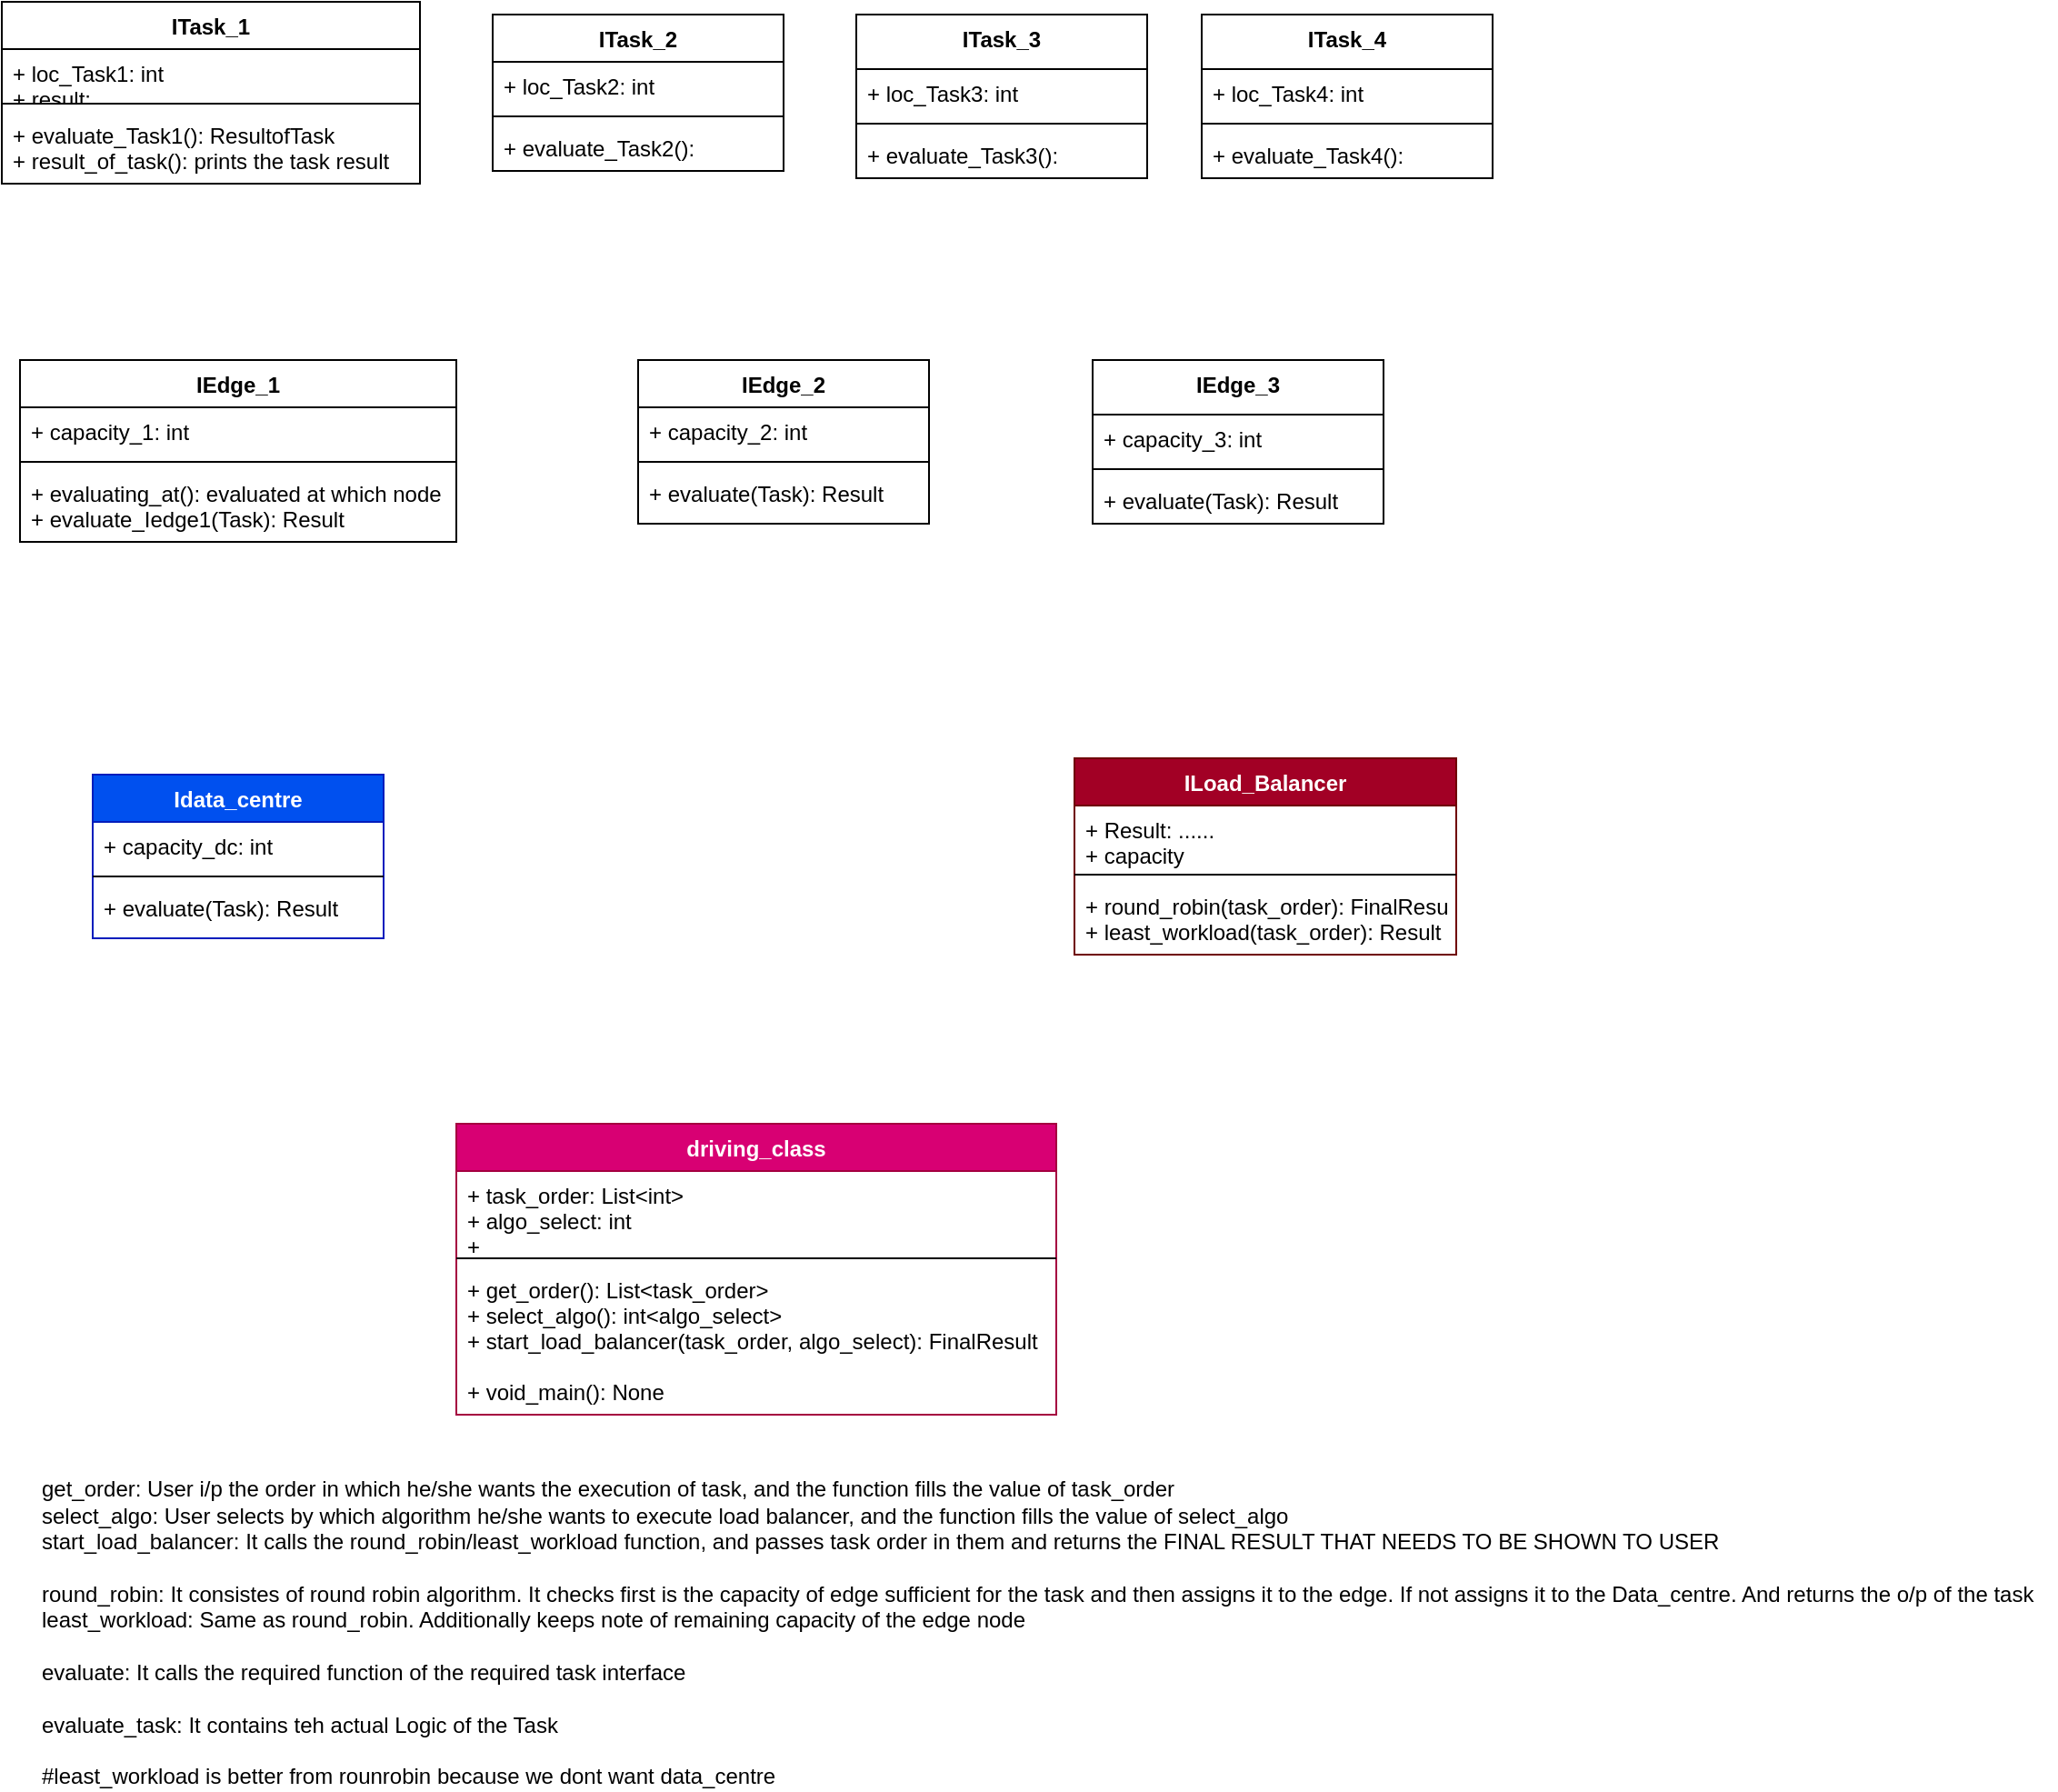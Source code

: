 <mxfile>
    <diagram id="C5RBs43oDa-KdzZeNtuy" name="Page-1">
        <mxGraphModel dx="820" dy="575" grid="1" gridSize="10" guides="1" tooltips="1" connect="1" arrows="1" fold="1" page="1" pageScale="1" pageWidth="827" pageHeight="1169" math="0" shadow="0">
            <root>
                <mxCell id="WIyWlLk6GJQsqaUBKTNV-0"/>
                <mxCell id="WIyWlLk6GJQsqaUBKTNV-1" parent="WIyWlLk6GJQsqaUBKTNV-0"/>
                <mxCell id="9P1wEPpSRjyUiTsZXYzf-4" value="ITask_1" style="swimlane;fontStyle=1;align=center;verticalAlign=top;childLayout=stackLayout;horizontal=1;startSize=26;horizontalStack=0;resizeParent=1;resizeParentMax=0;resizeLast=0;collapsible=1;marginBottom=0;" parent="WIyWlLk6GJQsqaUBKTNV-1" vertex="1">
                    <mxGeometry y="33" width="230" height="100" as="geometry"/>
                </mxCell>
                <mxCell id="9P1wEPpSRjyUiTsZXYzf-5" value="+ loc_Task1: int&#10;+ result: " style="text;strokeColor=none;fillColor=none;align=left;verticalAlign=top;spacingLeft=4;spacingRight=4;overflow=hidden;rotatable=0;points=[[0,0.5],[1,0.5]];portConstraint=eastwest;" parent="9P1wEPpSRjyUiTsZXYzf-4" vertex="1">
                    <mxGeometry y="26" width="230" height="26" as="geometry"/>
                </mxCell>
                <mxCell id="9P1wEPpSRjyUiTsZXYzf-6" value="" style="line;strokeWidth=1;fillColor=none;align=left;verticalAlign=middle;spacingTop=-1;spacingLeft=3;spacingRight=3;rotatable=0;labelPosition=right;points=[];portConstraint=eastwest;" parent="9P1wEPpSRjyUiTsZXYzf-4" vertex="1">
                    <mxGeometry y="52" width="230" height="8" as="geometry"/>
                </mxCell>
                <mxCell id="9P1wEPpSRjyUiTsZXYzf-7" value="+ evaluate_Task1(): ResultofTask&#10;+ result_of_task(): prints the task result" style="text;strokeColor=none;fillColor=none;align=left;verticalAlign=top;spacingLeft=4;spacingRight=4;overflow=hidden;rotatable=0;points=[[0,0.5],[1,0.5]];portConstraint=eastwest;" parent="9P1wEPpSRjyUiTsZXYzf-4" vertex="1">
                    <mxGeometry y="60" width="230" height="40" as="geometry"/>
                </mxCell>
                <mxCell id="9P1wEPpSRjyUiTsZXYzf-8" value="ITask_2" style="swimlane;fontStyle=1;align=center;verticalAlign=top;childLayout=stackLayout;horizontal=1;startSize=26;horizontalStack=0;resizeParent=1;resizeParentMax=0;resizeLast=0;collapsible=1;marginBottom=0;" parent="WIyWlLk6GJQsqaUBKTNV-1" vertex="1">
                    <mxGeometry x="270" y="40" width="160" height="86" as="geometry"/>
                </mxCell>
                <mxCell id="9P1wEPpSRjyUiTsZXYzf-9" value="+ loc_Task2: int" style="text;strokeColor=none;fillColor=none;align=left;verticalAlign=top;spacingLeft=4;spacingRight=4;overflow=hidden;rotatable=0;points=[[0,0.5],[1,0.5]];portConstraint=eastwest;" parent="9P1wEPpSRjyUiTsZXYzf-8" vertex="1">
                    <mxGeometry y="26" width="160" height="26" as="geometry"/>
                </mxCell>
                <mxCell id="9P1wEPpSRjyUiTsZXYzf-10" value="" style="line;strokeWidth=1;fillColor=none;align=left;verticalAlign=middle;spacingTop=-1;spacingLeft=3;spacingRight=3;rotatable=0;labelPosition=right;points=[];portConstraint=eastwest;" parent="9P1wEPpSRjyUiTsZXYzf-8" vertex="1">
                    <mxGeometry y="52" width="160" height="8" as="geometry"/>
                </mxCell>
                <mxCell id="9P1wEPpSRjyUiTsZXYzf-11" value="+ evaluate_Task2(): " style="text;strokeColor=none;fillColor=none;align=left;verticalAlign=top;spacingLeft=4;spacingRight=4;overflow=hidden;rotatable=0;points=[[0,0.5],[1,0.5]];portConstraint=eastwest;" parent="9P1wEPpSRjyUiTsZXYzf-8" vertex="1">
                    <mxGeometry y="60" width="160" height="26" as="geometry"/>
                </mxCell>
                <mxCell id="9P1wEPpSRjyUiTsZXYzf-12" value="ITask_3" style="swimlane;fontStyle=1;align=center;verticalAlign=top;childLayout=stackLayout;horizontal=1;startSize=30;horizontalStack=0;resizeParent=1;resizeParentMax=0;resizeLast=0;collapsible=1;marginBottom=0;" parent="WIyWlLk6GJQsqaUBKTNV-1" vertex="1">
                    <mxGeometry x="470" y="40" width="160" height="90" as="geometry"/>
                </mxCell>
                <mxCell id="9P1wEPpSRjyUiTsZXYzf-13" value="+ loc_Task3: int" style="text;strokeColor=none;fillColor=none;align=left;verticalAlign=top;spacingLeft=4;spacingRight=4;overflow=hidden;rotatable=0;points=[[0,0.5],[1,0.5]];portConstraint=eastwest;" parent="9P1wEPpSRjyUiTsZXYzf-12" vertex="1">
                    <mxGeometry y="30" width="160" height="26" as="geometry"/>
                </mxCell>
                <mxCell id="9P1wEPpSRjyUiTsZXYzf-14" value="" style="line;strokeWidth=1;fillColor=none;align=left;verticalAlign=middle;spacingTop=-1;spacingLeft=3;spacingRight=3;rotatable=0;labelPosition=right;points=[];portConstraint=eastwest;" parent="9P1wEPpSRjyUiTsZXYzf-12" vertex="1">
                    <mxGeometry y="56" width="160" height="8" as="geometry"/>
                </mxCell>
                <mxCell id="9P1wEPpSRjyUiTsZXYzf-15" value="+ evaluate_Task3(): " style="text;strokeColor=none;fillColor=none;align=left;verticalAlign=top;spacingLeft=4;spacingRight=4;overflow=hidden;rotatable=0;points=[[0,0.5],[1,0.5]];portConstraint=eastwest;" parent="9P1wEPpSRjyUiTsZXYzf-12" vertex="1">
                    <mxGeometry y="64" width="160" height="26" as="geometry"/>
                </mxCell>
                <mxCell id="9P1wEPpSRjyUiTsZXYzf-16" value="ILoad_Balancer" style="swimlane;fontStyle=1;align=center;verticalAlign=top;childLayout=stackLayout;horizontal=1;startSize=26;horizontalStack=0;resizeParent=1;resizeParentMax=0;resizeLast=0;collapsible=1;marginBottom=0;fillColor=#a20025;strokeColor=#6F0000;fontColor=#ffffff;" parent="WIyWlLk6GJQsqaUBKTNV-1" vertex="1">
                    <mxGeometry x="590" y="449" width="210" height="108" as="geometry"/>
                </mxCell>
                <mxCell id="9P1wEPpSRjyUiTsZXYzf-17" value="+ Result: ......&#10;+ capacity" style="text;strokeColor=none;fillColor=none;align=left;verticalAlign=top;spacingLeft=4;spacingRight=4;overflow=hidden;rotatable=0;points=[[0,0.5],[1,0.5]];portConstraint=eastwest;" parent="9P1wEPpSRjyUiTsZXYzf-16" vertex="1">
                    <mxGeometry y="26" width="210" height="34" as="geometry"/>
                </mxCell>
                <mxCell id="9P1wEPpSRjyUiTsZXYzf-18" value="" style="line;strokeWidth=1;fillColor=none;align=left;verticalAlign=middle;spacingTop=-1;spacingLeft=3;spacingRight=3;rotatable=0;labelPosition=right;points=[];portConstraint=eastwest;" parent="9P1wEPpSRjyUiTsZXYzf-16" vertex="1">
                    <mxGeometry y="60" width="210" height="8" as="geometry"/>
                </mxCell>
                <mxCell id="9P1wEPpSRjyUiTsZXYzf-19" value="+ round_robin(task_order): FinalResult&#10;+ least_workload(task_order): Result" style="text;strokeColor=none;fillColor=none;align=left;verticalAlign=top;spacingLeft=4;spacingRight=4;overflow=hidden;rotatable=0;points=[[0,0.5],[1,0.5]];portConstraint=eastwest;" parent="9P1wEPpSRjyUiTsZXYzf-16" vertex="1">
                    <mxGeometry y="68" width="210" height="40" as="geometry"/>
                </mxCell>
                <mxCell id="9P1wEPpSRjyUiTsZXYzf-20" value="driving_class" style="swimlane;fontStyle=1;align=center;verticalAlign=top;childLayout=stackLayout;horizontal=1;startSize=26;horizontalStack=0;resizeParent=1;resizeParentMax=0;resizeLast=0;collapsible=1;marginBottom=0;fillColor=#d80073;strokeColor=#A50040;fontColor=#ffffff;" parent="WIyWlLk6GJQsqaUBKTNV-1" vertex="1">
                    <mxGeometry x="250" y="650" width="330" height="160" as="geometry"/>
                </mxCell>
                <mxCell id="9P1wEPpSRjyUiTsZXYzf-21" value="+ task_order: List&lt;int&gt;&#10;+ algo_select: int&#10;+ " style="text;strokeColor=none;fillColor=none;align=left;verticalAlign=top;spacingLeft=4;spacingRight=4;overflow=hidden;rotatable=0;points=[[0,0.5],[1,0.5]];portConstraint=eastwest;" parent="9P1wEPpSRjyUiTsZXYzf-20" vertex="1">
                    <mxGeometry y="26" width="330" height="44" as="geometry"/>
                </mxCell>
                <mxCell id="9P1wEPpSRjyUiTsZXYzf-22" value="" style="line;strokeWidth=1;fillColor=none;align=left;verticalAlign=middle;spacingTop=-1;spacingLeft=3;spacingRight=3;rotatable=0;labelPosition=right;points=[];portConstraint=eastwest;" parent="9P1wEPpSRjyUiTsZXYzf-20" vertex="1">
                    <mxGeometry y="70" width="330" height="8" as="geometry"/>
                </mxCell>
                <mxCell id="9P1wEPpSRjyUiTsZXYzf-23" value="+ get_order(): List&lt;task_order&gt;&#10;+ select_algo(): int&lt;algo_select&gt;&#10;+ start_load_balancer(task_order, algo_select): FinalResult&#10;&#10;+ void_main(): None" style="text;strokeColor=none;fillColor=none;align=left;verticalAlign=top;spacingLeft=4;spacingRight=4;overflow=hidden;rotatable=0;points=[[0,0.5],[1,0.5]];portConstraint=eastwest;" parent="9P1wEPpSRjyUiTsZXYzf-20" vertex="1">
                    <mxGeometry y="78" width="330" height="82" as="geometry"/>
                </mxCell>
                <mxCell id="9P1wEPpSRjyUiTsZXYzf-24" value="IEdge_1" style="swimlane;fontStyle=1;align=center;verticalAlign=top;childLayout=stackLayout;horizontal=1;startSize=26;horizontalStack=0;resizeParent=1;resizeParentMax=0;resizeLast=0;collapsible=1;marginBottom=0;" parent="WIyWlLk6GJQsqaUBKTNV-1" vertex="1">
                    <mxGeometry x="10" y="230" width="240" height="100" as="geometry"/>
                </mxCell>
                <mxCell id="9P1wEPpSRjyUiTsZXYzf-25" value="+ capacity_1: int" style="text;strokeColor=none;fillColor=none;align=left;verticalAlign=top;spacingLeft=4;spacingRight=4;overflow=hidden;rotatable=0;points=[[0,0.5],[1,0.5]];portConstraint=eastwest;" parent="9P1wEPpSRjyUiTsZXYzf-24" vertex="1">
                    <mxGeometry y="26" width="240" height="26" as="geometry"/>
                </mxCell>
                <mxCell id="9P1wEPpSRjyUiTsZXYzf-26" value="" style="line;strokeWidth=1;fillColor=none;align=left;verticalAlign=middle;spacingTop=-1;spacingLeft=3;spacingRight=3;rotatable=0;labelPosition=right;points=[];portConstraint=eastwest;" parent="9P1wEPpSRjyUiTsZXYzf-24" vertex="1">
                    <mxGeometry y="52" width="240" height="8" as="geometry"/>
                </mxCell>
                <mxCell id="9P1wEPpSRjyUiTsZXYzf-27" value="+ evaluating_at(): evaluated at which node&#10;+ evaluate_Iedge1(Task): Result" style="text;strokeColor=none;fillColor=none;align=left;verticalAlign=top;spacingLeft=4;spacingRight=4;overflow=hidden;rotatable=0;points=[[0,0.5],[1,0.5]];portConstraint=eastwest;" parent="9P1wEPpSRjyUiTsZXYzf-24" vertex="1">
                    <mxGeometry y="60" width="240" height="40" as="geometry"/>
                </mxCell>
                <mxCell id="9P1wEPpSRjyUiTsZXYzf-28" value="IEdge_2" style="swimlane;fontStyle=1;align=center;verticalAlign=top;childLayout=stackLayout;horizontal=1;startSize=26;horizontalStack=0;resizeParent=1;resizeParentMax=0;resizeLast=0;collapsible=1;marginBottom=0;" parent="WIyWlLk6GJQsqaUBKTNV-1" vertex="1">
                    <mxGeometry x="350" y="230" width="160" height="90" as="geometry"/>
                </mxCell>
                <mxCell id="9P1wEPpSRjyUiTsZXYzf-29" value="+ capacity_2: int" style="text;strokeColor=none;fillColor=none;align=left;verticalAlign=top;spacingLeft=4;spacingRight=4;overflow=hidden;rotatable=0;points=[[0,0.5],[1,0.5]];portConstraint=eastwest;" parent="9P1wEPpSRjyUiTsZXYzf-28" vertex="1">
                    <mxGeometry y="26" width="160" height="26" as="geometry"/>
                </mxCell>
                <mxCell id="9P1wEPpSRjyUiTsZXYzf-30" value="" style="line;strokeWidth=1;fillColor=none;align=left;verticalAlign=middle;spacingTop=-1;spacingLeft=3;spacingRight=3;rotatable=0;labelPosition=right;points=[];portConstraint=eastwest;" parent="9P1wEPpSRjyUiTsZXYzf-28" vertex="1">
                    <mxGeometry y="52" width="160" height="8" as="geometry"/>
                </mxCell>
                <mxCell id="9P1wEPpSRjyUiTsZXYzf-31" value="+ evaluate(Task): Result" style="text;strokeColor=none;fillColor=none;align=left;verticalAlign=top;spacingLeft=4;spacingRight=4;overflow=hidden;rotatable=0;points=[[0,0.5],[1,0.5]];portConstraint=eastwest;" parent="9P1wEPpSRjyUiTsZXYzf-28" vertex="1">
                    <mxGeometry y="60" width="160" height="30" as="geometry"/>
                </mxCell>
                <mxCell id="9P1wEPpSRjyUiTsZXYzf-32" value="IEdge_3" style="swimlane;fontStyle=1;align=center;verticalAlign=top;childLayout=stackLayout;horizontal=1;startSize=30;horizontalStack=0;resizeParent=1;resizeParentMax=0;resizeLast=0;collapsible=1;marginBottom=0;" parent="WIyWlLk6GJQsqaUBKTNV-1" vertex="1">
                    <mxGeometry x="600" y="230" width="160" height="90" as="geometry"/>
                </mxCell>
                <mxCell id="9P1wEPpSRjyUiTsZXYzf-33" value="+ capacity_3: int" style="text;strokeColor=none;fillColor=none;align=left;verticalAlign=top;spacingLeft=4;spacingRight=4;overflow=hidden;rotatable=0;points=[[0,0.5],[1,0.5]];portConstraint=eastwest;" parent="9P1wEPpSRjyUiTsZXYzf-32" vertex="1">
                    <mxGeometry y="30" width="160" height="26" as="geometry"/>
                </mxCell>
                <mxCell id="9P1wEPpSRjyUiTsZXYzf-34" value="" style="line;strokeWidth=1;fillColor=none;align=left;verticalAlign=middle;spacingTop=-1;spacingLeft=3;spacingRight=3;rotatable=0;labelPosition=right;points=[];portConstraint=eastwest;" parent="9P1wEPpSRjyUiTsZXYzf-32" vertex="1">
                    <mxGeometry y="56" width="160" height="8" as="geometry"/>
                </mxCell>
                <mxCell id="9P1wEPpSRjyUiTsZXYzf-35" value="+ evaluate(Task): Result" style="text;strokeColor=none;fillColor=none;align=left;verticalAlign=top;spacingLeft=4;spacingRight=4;overflow=hidden;rotatable=0;points=[[0,0.5],[1,0.5]];portConstraint=eastwest;" parent="9P1wEPpSRjyUiTsZXYzf-32" vertex="1">
                    <mxGeometry y="64" width="160" height="26" as="geometry"/>
                </mxCell>
                <mxCell id="9P1wEPpSRjyUiTsZXYzf-36" value="Idata_centre" style="swimlane;fontStyle=1;align=center;verticalAlign=top;childLayout=stackLayout;horizontal=1;startSize=26;horizontalStack=0;resizeParent=1;resizeParentMax=0;resizeLast=0;collapsible=1;marginBottom=0;fillColor=#0050ef;strokeColor=#001DBC;fontColor=#ffffff;" parent="WIyWlLk6GJQsqaUBKTNV-1" vertex="1">
                    <mxGeometry x="50" y="458" width="160" height="90" as="geometry"/>
                </mxCell>
                <mxCell id="9P1wEPpSRjyUiTsZXYzf-37" value="+ capacity_dc: int" style="text;strokeColor=none;fillColor=none;align=left;verticalAlign=top;spacingLeft=4;spacingRight=4;overflow=hidden;rotatable=0;points=[[0,0.5],[1,0.5]];portConstraint=eastwest;" parent="9P1wEPpSRjyUiTsZXYzf-36" vertex="1">
                    <mxGeometry y="26" width="160" height="26" as="geometry"/>
                </mxCell>
                <mxCell id="9P1wEPpSRjyUiTsZXYzf-38" value="" style="line;strokeWidth=1;fillColor=none;align=left;verticalAlign=middle;spacingTop=-1;spacingLeft=3;spacingRight=3;rotatable=0;labelPosition=right;points=[];portConstraint=eastwest;" parent="9P1wEPpSRjyUiTsZXYzf-36" vertex="1">
                    <mxGeometry y="52" width="160" height="8" as="geometry"/>
                </mxCell>
                <mxCell id="9P1wEPpSRjyUiTsZXYzf-39" value="+ evaluate(Task): Result" style="text;strokeColor=none;fillColor=none;align=left;verticalAlign=top;spacingLeft=4;spacingRight=4;overflow=hidden;rotatable=0;points=[[0,0.5],[1,0.5]];portConstraint=eastwest;" parent="9P1wEPpSRjyUiTsZXYzf-36" vertex="1">
                    <mxGeometry y="60" width="160" height="30" as="geometry"/>
                </mxCell>
                <mxCell id="1" value="ITask_4" style="swimlane;fontStyle=1;align=center;verticalAlign=top;childLayout=stackLayout;horizontal=1;startSize=30;horizontalStack=0;resizeParent=1;resizeParentMax=0;resizeLast=0;collapsible=1;marginBottom=0;" parent="WIyWlLk6GJQsqaUBKTNV-1" vertex="1">
                    <mxGeometry x="660" y="40" width="160" height="90" as="geometry"/>
                </mxCell>
                <mxCell id="2" value="+ loc_Task4: int" style="text;strokeColor=none;fillColor=none;align=left;verticalAlign=top;spacingLeft=4;spacingRight=4;overflow=hidden;rotatable=0;points=[[0,0.5],[1,0.5]];portConstraint=eastwest;" parent="1" vertex="1">
                    <mxGeometry y="30" width="160" height="26" as="geometry"/>
                </mxCell>
                <mxCell id="3" value="" style="line;strokeWidth=1;fillColor=none;align=left;verticalAlign=middle;spacingTop=-1;spacingLeft=3;spacingRight=3;rotatable=0;labelPosition=right;points=[];portConstraint=eastwest;" parent="1" vertex="1">
                    <mxGeometry y="56" width="160" height="8" as="geometry"/>
                </mxCell>
                <mxCell id="4" value="+ evaluate_Task4(): " style="text;strokeColor=none;fillColor=none;align=left;verticalAlign=top;spacingLeft=4;spacingRight=4;overflow=hidden;rotatable=0;points=[[0,0.5],[1,0.5]];portConstraint=eastwest;" parent="1" vertex="1">
                    <mxGeometry y="64" width="160" height="26" as="geometry"/>
                </mxCell>
                <mxCell id="5" value="get_order: User i/p the order in which he/she wants the execution of task, and the function fills the value of task_order&lt;br&gt;select_algo: User selects by which algorithm he/she wants to execute load balancer, and the function fills the value of select_algo&lt;br&gt;start_load_balancer: It calls the round_robin/least_workload function, and passes task order in them and returns the FINAL RESULT THAT NEEDS TO BE SHOWN TO USER&lt;br&gt;&lt;br&gt;round_robin: It consistes of round robin algorithm. It checks first is the capacity of edge sufficient for the task and then assigns it to the edge. If not assigns it to the Data_centre. And returns the o/p of the task&lt;br&gt;least_workload: Same as round_robin. Additionally keeps note of remaining capacity of the edge node&lt;br&gt;&lt;br&gt;evaluate: It calls the required function of the required task interface&lt;br&gt;&lt;br&gt;evaluate_task: It contains teh actual Logic of the Task&lt;br&gt;&lt;br&gt;#least_workload is better from rounrobin because we dont want data_centre" style="text;html=1;align=left;verticalAlign=middle;resizable=0;points=[];autosize=1;" parent="WIyWlLk6GJQsqaUBKTNV-1" vertex="1">
                    <mxGeometry x="20" y="845" width="1110" height="170" as="geometry"/>
                </mxCell>
            </root>
        </mxGraphModel>
    </diagram>
</mxfile>
